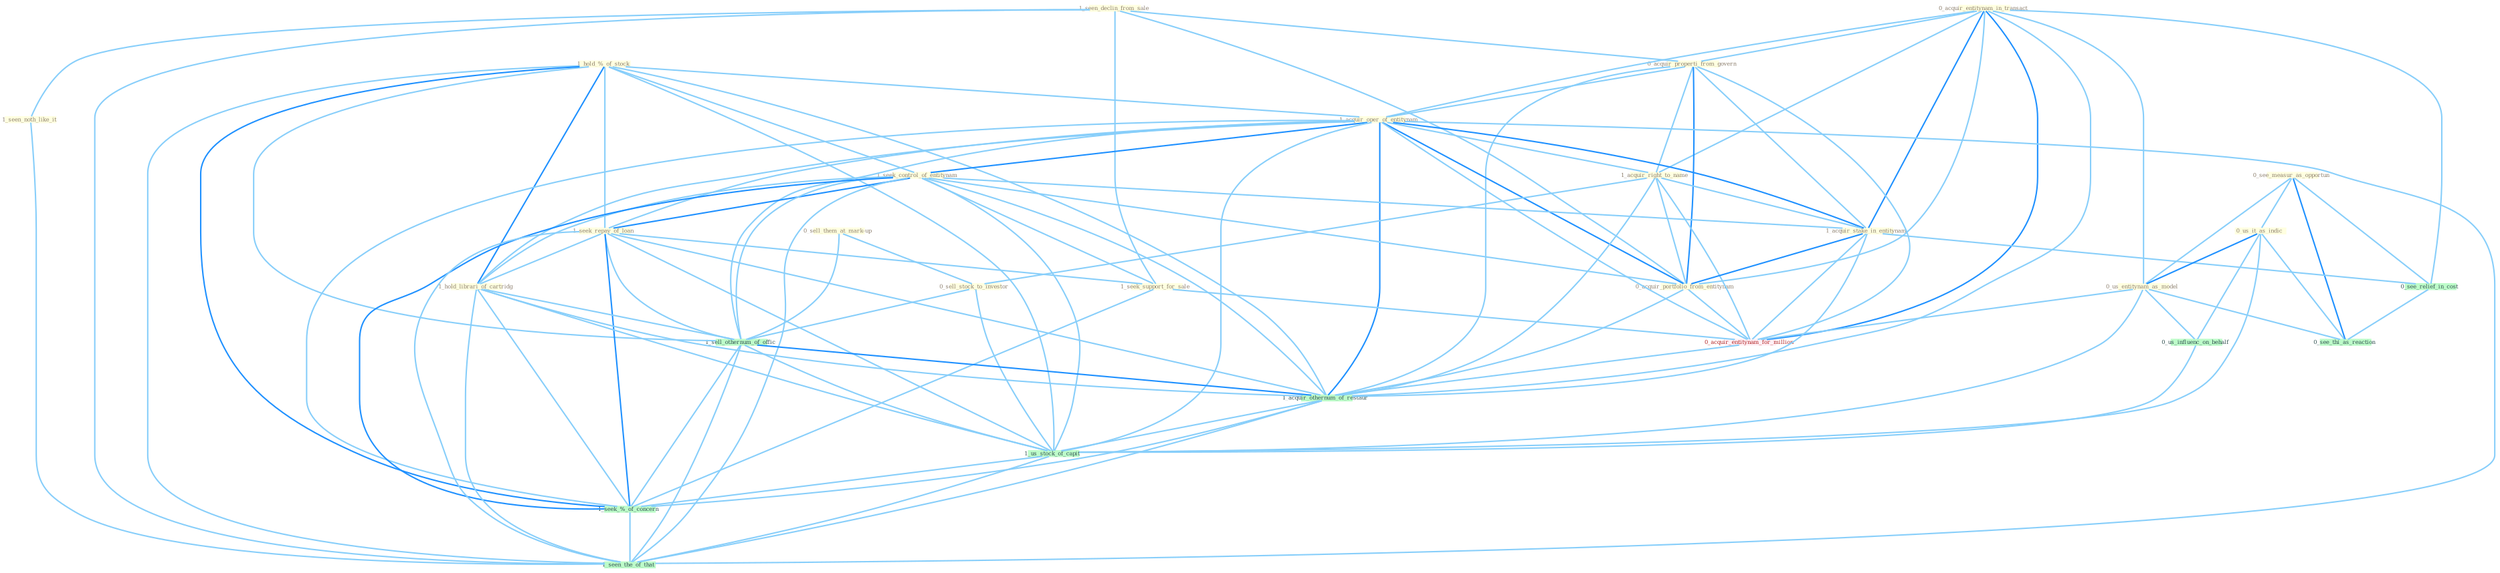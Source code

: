 Graph G{ 
    node
    [shape=polygon,style=filled,width=.5,height=.06,color="#BDFCC9",fixedsize=true,fontsize=4,
    fontcolor="#2f4f4f"];
    {node
    [color="#ffffe0", fontcolor="#8b7d6b"] "1_seen_declin_from_sale " "0_acquir_entitynam_in_transact " "0_acquir_properti_from_govern " "1_hold_%_of_stock " "1_acquir_oper_of_entitynam " "1_acquir_right_to_name " "0_see_measur_as_opportun " "1_seek_control_of_entitynam " "1_acquir_stake_in_entitynam " "0_us_it_as_indic " "1_seek_repay_of_loan " "0_us_entitynam_as_model " "0_sell_them_at_mark-up " "0_sell_stock_to_investor " "0_acquir_portfolio_from_entitynam " "1_seen_noth_like_it " "1_hold_librari_of_cartridg " "1_seek_support_for_sale "}
{node [color="#fff0f5", fontcolor="#b22222"] "0_acquir_entitynam_for_million "}
edge [color="#B0E2FF"];

	"1_seen_declin_from_sale " -- "0_acquir_properti_from_govern " [w="1", color="#87cefa" ];
	"1_seen_declin_from_sale " -- "0_acquir_portfolio_from_entitynam " [w="1", color="#87cefa" ];
	"1_seen_declin_from_sale " -- "1_seen_noth_like_it " [w="1", color="#87cefa" ];
	"1_seen_declin_from_sale " -- "1_seek_support_for_sale " [w="1", color="#87cefa" ];
	"1_seen_declin_from_sale " -- "1_seen_the_of_that " [w="1", color="#87cefa" ];
	"0_acquir_entitynam_in_transact " -- "0_acquir_properti_from_govern " [w="1", color="#87cefa" ];
	"0_acquir_entitynam_in_transact " -- "1_acquir_oper_of_entitynam " [w="1", color="#87cefa" ];
	"0_acquir_entitynam_in_transact " -- "1_acquir_right_to_name " [w="1", color="#87cefa" ];
	"0_acquir_entitynam_in_transact " -- "1_acquir_stake_in_entitynam " [w="2", color="#1e90ff" , len=0.8];
	"0_acquir_entitynam_in_transact " -- "0_us_entitynam_as_model " [w="1", color="#87cefa" ];
	"0_acquir_entitynam_in_transact " -- "0_acquir_portfolio_from_entitynam " [w="1", color="#87cefa" ];
	"0_acquir_entitynam_in_transact " -- "0_acquir_entitynam_for_million " [w="2", color="#1e90ff" , len=0.8];
	"0_acquir_entitynam_in_transact " -- "0_see_relief_in_cost " [w="1", color="#87cefa" ];
	"0_acquir_entitynam_in_transact " -- "1_acquir_othernum_of_restaur " [w="1", color="#87cefa" ];
	"0_acquir_properti_from_govern " -- "1_acquir_oper_of_entitynam " [w="1", color="#87cefa" ];
	"0_acquir_properti_from_govern " -- "1_acquir_right_to_name " [w="1", color="#87cefa" ];
	"0_acquir_properti_from_govern " -- "1_acquir_stake_in_entitynam " [w="1", color="#87cefa" ];
	"0_acquir_properti_from_govern " -- "0_acquir_portfolio_from_entitynam " [w="2", color="#1e90ff" , len=0.8];
	"0_acquir_properti_from_govern " -- "0_acquir_entitynam_for_million " [w="1", color="#87cefa" ];
	"0_acquir_properti_from_govern " -- "1_acquir_othernum_of_restaur " [w="1", color="#87cefa" ];
	"1_hold_%_of_stock " -- "1_acquir_oper_of_entitynam " [w="1", color="#87cefa" ];
	"1_hold_%_of_stock " -- "1_seek_control_of_entitynam " [w="1", color="#87cefa" ];
	"1_hold_%_of_stock " -- "1_seek_repay_of_loan " [w="1", color="#87cefa" ];
	"1_hold_%_of_stock " -- "1_hold_librari_of_cartridg " [w="2", color="#1e90ff" , len=0.8];
	"1_hold_%_of_stock " -- "1_sell_othernum_of_offic " [w="1", color="#87cefa" ];
	"1_hold_%_of_stock " -- "1_acquir_othernum_of_restaur " [w="1", color="#87cefa" ];
	"1_hold_%_of_stock " -- "1_us_stock_of_capit " [w="1", color="#87cefa" ];
	"1_hold_%_of_stock " -- "1_seek_%_of_concern " [w="2", color="#1e90ff" , len=0.8];
	"1_hold_%_of_stock " -- "1_seen_the_of_that " [w="1", color="#87cefa" ];
	"1_acquir_oper_of_entitynam " -- "1_acquir_right_to_name " [w="1", color="#87cefa" ];
	"1_acquir_oper_of_entitynam " -- "1_seek_control_of_entitynam " [w="2", color="#1e90ff" , len=0.8];
	"1_acquir_oper_of_entitynam " -- "1_acquir_stake_in_entitynam " [w="2", color="#1e90ff" , len=0.8];
	"1_acquir_oper_of_entitynam " -- "1_seek_repay_of_loan " [w="1", color="#87cefa" ];
	"1_acquir_oper_of_entitynam " -- "0_acquir_portfolio_from_entitynam " [w="2", color="#1e90ff" , len=0.8];
	"1_acquir_oper_of_entitynam " -- "1_hold_librari_of_cartridg " [w="1", color="#87cefa" ];
	"1_acquir_oper_of_entitynam " -- "0_acquir_entitynam_for_million " [w="1", color="#87cefa" ];
	"1_acquir_oper_of_entitynam " -- "1_sell_othernum_of_offic " [w="1", color="#87cefa" ];
	"1_acquir_oper_of_entitynam " -- "1_acquir_othernum_of_restaur " [w="2", color="#1e90ff" , len=0.8];
	"1_acquir_oper_of_entitynam " -- "1_us_stock_of_capit " [w="1", color="#87cefa" ];
	"1_acquir_oper_of_entitynam " -- "1_seek_%_of_concern " [w="1", color="#87cefa" ];
	"1_acquir_oper_of_entitynam " -- "1_seen_the_of_that " [w="1", color="#87cefa" ];
	"1_acquir_right_to_name " -- "1_acquir_stake_in_entitynam " [w="1", color="#87cefa" ];
	"1_acquir_right_to_name " -- "0_sell_stock_to_investor " [w="1", color="#87cefa" ];
	"1_acquir_right_to_name " -- "0_acquir_portfolio_from_entitynam " [w="1", color="#87cefa" ];
	"1_acquir_right_to_name " -- "0_acquir_entitynam_for_million " [w="1", color="#87cefa" ];
	"1_acquir_right_to_name " -- "1_acquir_othernum_of_restaur " [w="1", color="#87cefa" ];
	"0_see_measur_as_opportun " -- "0_us_it_as_indic " [w="1", color="#87cefa" ];
	"0_see_measur_as_opportun " -- "0_us_entitynam_as_model " [w="1", color="#87cefa" ];
	"0_see_measur_as_opportun " -- "0_see_relief_in_cost " [w="1", color="#87cefa" ];
	"0_see_measur_as_opportun " -- "0_see_thi_as_reaction " [w="2", color="#1e90ff" , len=0.8];
	"1_seek_control_of_entitynam " -- "1_acquir_stake_in_entitynam " [w="1", color="#87cefa" ];
	"1_seek_control_of_entitynam " -- "1_seek_repay_of_loan " [w="2", color="#1e90ff" , len=0.8];
	"1_seek_control_of_entitynam " -- "0_acquir_portfolio_from_entitynam " [w="1", color="#87cefa" ];
	"1_seek_control_of_entitynam " -- "1_hold_librari_of_cartridg " [w="1", color="#87cefa" ];
	"1_seek_control_of_entitynam " -- "1_seek_support_for_sale " [w="1", color="#87cefa" ];
	"1_seek_control_of_entitynam " -- "1_sell_othernum_of_offic " [w="1", color="#87cefa" ];
	"1_seek_control_of_entitynam " -- "1_acquir_othernum_of_restaur " [w="1", color="#87cefa" ];
	"1_seek_control_of_entitynam " -- "1_us_stock_of_capit " [w="1", color="#87cefa" ];
	"1_seek_control_of_entitynam " -- "1_seek_%_of_concern " [w="2", color="#1e90ff" , len=0.8];
	"1_seek_control_of_entitynam " -- "1_seen_the_of_that " [w="1", color="#87cefa" ];
	"1_acquir_stake_in_entitynam " -- "0_acquir_portfolio_from_entitynam " [w="2", color="#1e90ff" , len=0.8];
	"1_acquir_stake_in_entitynam " -- "0_acquir_entitynam_for_million " [w="1", color="#87cefa" ];
	"1_acquir_stake_in_entitynam " -- "0_see_relief_in_cost " [w="1", color="#87cefa" ];
	"1_acquir_stake_in_entitynam " -- "1_acquir_othernum_of_restaur " [w="1", color="#87cefa" ];
	"0_us_it_as_indic " -- "0_us_entitynam_as_model " [w="2", color="#1e90ff" , len=0.8];
	"0_us_it_as_indic " -- "0_us_influenc_on_behalf " [w="1", color="#87cefa" ];
	"0_us_it_as_indic " -- "0_see_thi_as_reaction " [w="1", color="#87cefa" ];
	"0_us_it_as_indic " -- "1_us_stock_of_capit " [w="1", color="#87cefa" ];
	"1_seek_repay_of_loan " -- "1_hold_librari_of_cartridg " [w="1", color="#87cefa" ];
	"1_seek_repay_of_loan " -- "1_seek_support_for_sale " [w="1", color="#87cefa" ];
	"1_seek_repay_of_loan " -- "1_sell_othernum_of_offic " [w="1", color="#87cefa" ];
	"1_seek_repay_of_loan " -- "1_acquir_othernum_of_restaur " [w="1", color="#87cefa" ];
	"1_seek_repay_of_loan " -- "1_us_stock_of_capit " [w="1", color="#87cefa" ];
	"1_seek_repay_of_loan " -- "1_seek_%_of_concern " [w="2", color="#1e90ff" , len=0.8];
	"1_seek_repay_of_loan " -- "1_seen_the_of_that " [w="1", color="#87cefa" ];
	"0_us_entitynam_as_model " -- "0_acquir_entitynam_for_million " [w="1", color="#87cefa" ];
	"0_us_entitynam_as_model " -- "0_us_influenc_on_behalf " [w="1", color="#87cefa" ];
	"0_us_entitynam_as_model " -- "0_see_thi_as_reaction " [w="1", color="#87cefa" ];
	"0_us_entitynam_as_model " -- "1_us_stock_of_capit " [w="1", color="#87cefa" ];
	"0_sell_them_at_mark-up " -- "0_sell_stock_to_investor " [w="1", color="#87cefa" ];
	"0_sell_them_at_mark-up " -- "1_sell_othernum_of_offic " [w="1", color="#87cefa" ];
	"0_sell_stock_to_investor " -- "1_sell_othernum_of_offic " [w="1", color="#87cefa" ];
	"0_sell_stock_to_investor " -- "1_us_stock_of_capit " [w="1", color="#87cefa" ];
	"0_acquir_portfolio_from_entitynam " -- "0_acquir_entitynam_for_million " [w="1", color="#87cefa" ];
	"0_acquir_portfolio_from_entitynam " -- "1_acquir_othernum_of_restaur " [w="1", color="#87cefa" ];
	"1_seen_noth_like_it " -- "1_seen_the_of_that " [w="1", color="#87cefa" ];
	"1_hold_librari_of_cartridg " -- "1_sell_othernum_of_offic " [w="1", color="#87cefa" ];
	"1_hold_librari_of_cartridg " -- "1_acquir_othernum_of_restaur " [w="1", color="#87cefa" ];
	"1_hold_librari_of_cartridg " -- "1_us_stock_of_capit " [w="1", color="#87cefa" ];
	"1_hold_librari_of_cartridg " -- "1_seek_%_of_concern " [w="1", color="#87cefa" ];
	"1_hold_librari_of_cartridg " -- "1_seen_the_of_that " [w="1", color="#87cefa" ];
	"1_seek_support_for_sale " -- "0_acquir_entitynam_for_million " [w="1", color="#87cefa" ];
	"1_seek_support_for_sale " -- "1_seek_%_of_concern " [w="1", color="#87cefa" ];
	"0_acquir_entitynam_for_million " -- "1_acquir_othernum_of_restaur " [w="1", color="#87cefa" ];
	"1_sell_othernum_of_offic " -- "1_acquir_othernum_of_restaur " [w="2", color="#1e90ff" , len=0.8];
	"1_sell_othernum_of_offic " -- "1_us_stock_of_capit " [w="1", color="#87cefa" ];
	"1_sell_othernum_of_offic " -- "1_seek_%_of_concern " [w="1", color="#87cefa" ];
	"1_sell_othernum_of_offic " -- "1_seen_the_of_that " [w="1", color="#87cefa" ];
	"0_us_influenc_on_behalf " -- "1_us_stock_of_capit " [w="1", color="#87cefa" ];
	"0_see_relief_in_cost " -- "0_see_thi_as_reaction " [w="1", color="#87cefa" ];
	"1_acquir_othernum_of_restaur " -- "1_us_stock_of_capit " [w="1", color="#87cefa" ];
	"1_acquir_othernum_of_restaur " -- "1_seek_%_of_concern " [w="1", color="#87cefa" ];
	"1_acquir_othernum_of_restaur " -- "1_seen_the_of_that " [w="1", color="#87cefa" ];
	"1_us_stock_of_capit " -- "1_seek_%_of_concern " [w="1", color="#87cefa" ];
	"1_us_stock_of_capit " -- "1_seen_the_of_that " [w="1", color="#87cefa" ];
	"1_seek_%_of_concern " -- "1_seen_the_of_that " [w="1", color="#87cefa" ];
}